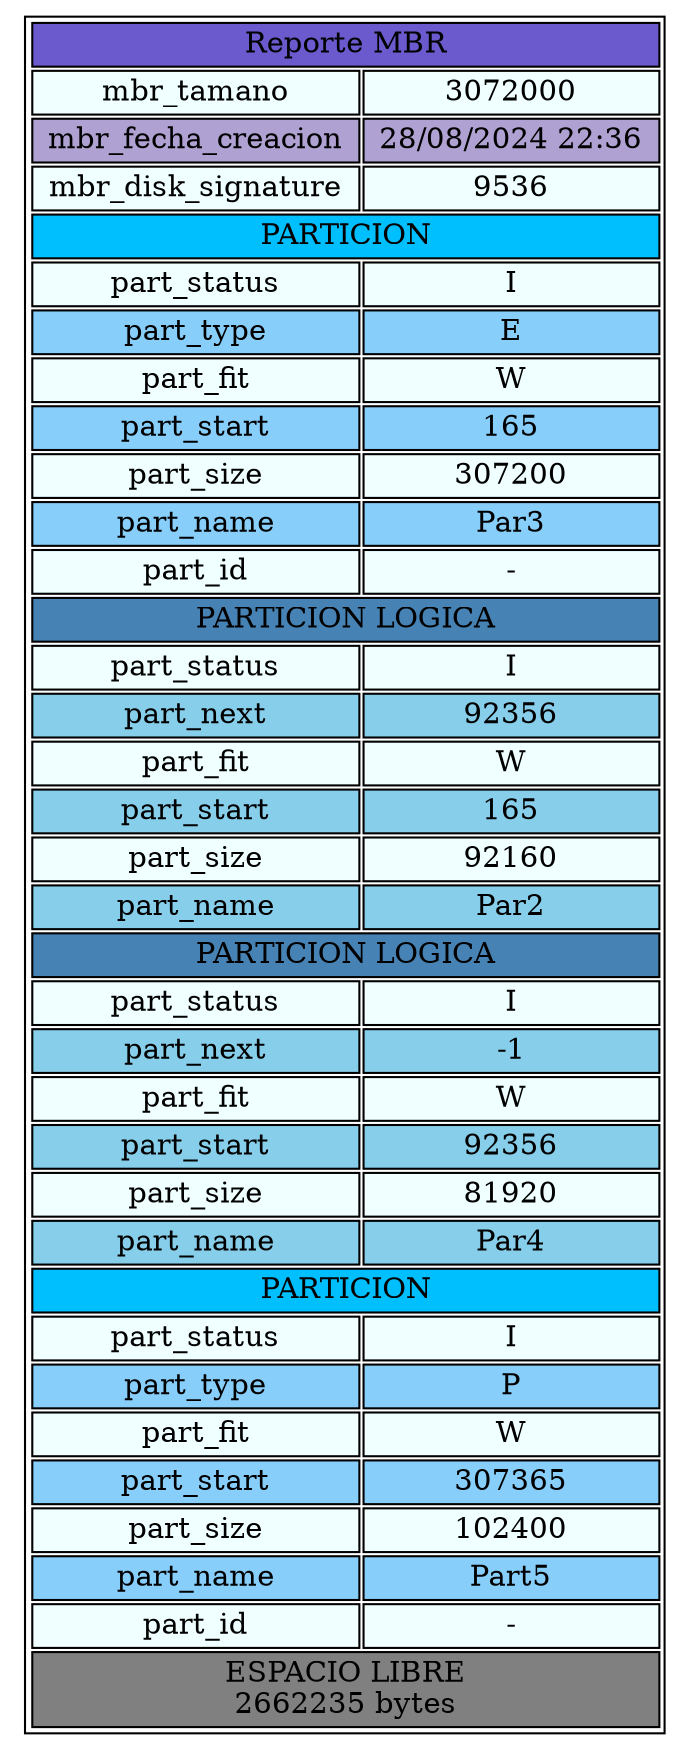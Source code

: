 digraph { 
node [ shape=none ] 
TablaReportNodo [ label = < <table border="1"> 
 <tr>
  <td bgcolor='SlateBlue' COLSPAN="2"> Reporte MBR </td> 
 </tr> 
 <tr>
  <td bgcolor='Azure'> mbr_tamano </td> 
  <td bgcolor='Azure'> 3072000 </td> 
 </tr> 
 <tr>
  <td bgcolor='#AFA1D1'> mbr_fecha_creacion </td> 
  <td bgcolor='#AFA1D1'> 28/08/2024 22:36 </td> 
 </tr> 
 <tr>
  <td bgcolor='Azure'> mbr_disk_signature </td> 
  <td bgcolor='Azure'> 9536 </td> 
 </tr>  
 <tr>
  <td bgcolor='DeepSkyBlue' COLSPAN="2"> PARTICION </td> 
 </tr> 
 <tr>
  <td bgcolor='Azure'> part_status </td> 
  <td bgcolor='Azure'> I </td> 
 </tr> 
 <tr>
  <td bgcolor='LightSkyBlue'> part_type </td> 
  <td bgcolor='LightSkyBlue'> E </td> 
 </tr> 
 <tr>
  <td bgcolor='Azure'> part_fit </td> 
  <td bgcolor='Azure'> W </td> 
 </tr> 
 <tr>
  <td bgcolor='LightSkyBlue'> part_start </td> 
  <td bgcolor='LightSkyBlue'> 165 </td> 
 </tr> 
 <tr>
  <td bgcolor='Azure'> part_size </td> 
  <td bgcolor='Azure'> 307200 </td> 
 </tr> 
 <tr>
  <td bgcolor='LightSkyBlue'> part_name </td> 
  <td bgcolor='LightSkyBlue'> Par3 </td> 
 </tr> 
 <tr>
  <td bgcolor='Azure'> part_id </td> 
  <td bgcolor='Azure'> - </td> 
 </tr> 
 <tr>
  <td bgcolor='SteelBlue' COLSPAN="2"> PARTICION LOGICA </td> 
 </tr> 
 <tr>
  <td bgcolor='Azure'> part_status </td> 
  <td bgcolor='Azure'> I </td> 
 </tr> 
 <tr>
  <td bgcolor='SkyBlue'> part_next </td> 
  <td bgcolor='SkyBlue'> 92356 </td> 
 </tr> 
 <tr>
  <td bgcolor='Azure'> part_fit </td> 
  <td bgcolor='Azure'> W </td> 
 </tr> 
 <tr>
  <td bgcolor='SkyBlue'> part_start </td> 
  <td bgcolor='SkyBlue'> 165 </td> 
 </tr> 
 <tr>
  <td bgcolor='Azure'> part_size </td> 
  <td bgcolor='Azure'> 92160 </td> 
 </tr> 
 <tr>
  <td bgcolor='SkyBlue'> part_name </td> 
  <td bgcolor='SkyBlue'> Par2 </td> 
 </tr> 
 <tr>
  <td bgcolor='SteelBlue' COLSPAN="2"> PARTICION LOGICA </td> 
 </tr> 
 <tr>
  <td bgcolor='Azure'> part_status </td> 
  <td bgcolor='Azure'> I </td> 
 </tr> 
 <tr>
  <td bgcolor='SkyBlue'> part_next </td> 
  <td bgcolor='SkyBlue'> -1 </td> 
 </tr> 
 <tr>
  <td bgcolor='Azure'> part_fit </td> 
  <td bgcolor='Azure'> W </td> 
 </tr> 
 <tr>
  <td bgcolor='SkyBlue'> part_start </td> 
  <td bgcolor='SkyBlue'> 92356 </td> 
 </tr> 
 <tr>
  <td bgcolor='Azure'> part_size </td> 
  <td bgcolor='Azure'> 81920 </td> 
 </tr> 
 <tr>
  <td bgcolor='SkyBlue'> part_name </td> 
  <td bgcolor='SkyBlue'> Par4 </td> 
 </tr> 
 <tr>
  <td bgcolor='DeepSkyBlue' COLSPAN="2"> PARTICION </td> 
 </tr> 
 <tr>
  <td bgcolor='Azure'> part_status </td> 
  <td bgcolor='Azure'> I </td> 
 </tr> 
 <tr>
  <td bgcolor='LightSkyBlue'> part_type </td> 
  <td bgcolor='LightSkyBlue'> P </td> 
 </tr> 
 <tr>
  <td bgcolor='Azure'> part_fit </td> 
  <td bgcolor='Azure'> W </td> 
 </tr> 
 <tr>
  <td bgcolor='LightSkyBlue'> part_start </td> 
  <td bgcolor='LightSkyBlue'> 307365 </td> 
 </tr> 
 <tr>
  <td bgcolor='Azure'> part_size </td> 
  <td bgcolor='Azure'> 102400 </td> 
 </tr> 
 <tr>
  <td bgcolor='LightSkyBlue'> part_name </td> 
  <td bgcolor='LightSkyBlue'> Part5 </td> 
 </tr> 
 <tr>
  <td bgcolor='Azure'> part_id </td> 
  <td bgcolor='Azure'> - </td> 
 </tr> 
 <tr>
  <td bgcolor='#808080' COLSPAN="2"> ESPACIO LIBRE <br/> 2662235 bytes </td> 
 </tr> 
</table> > ]
}